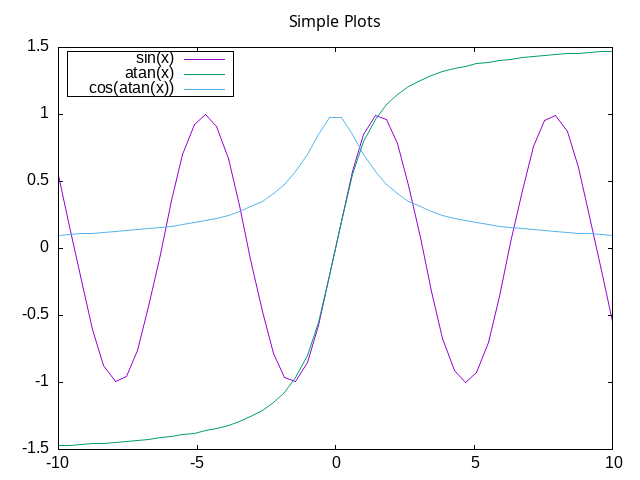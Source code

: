 set title "Simple Plots" font "20"
set key left box
set samples 50
set style data points

set term png

plot [-10:10] sin(x),atan(x),cos(atan(x))
